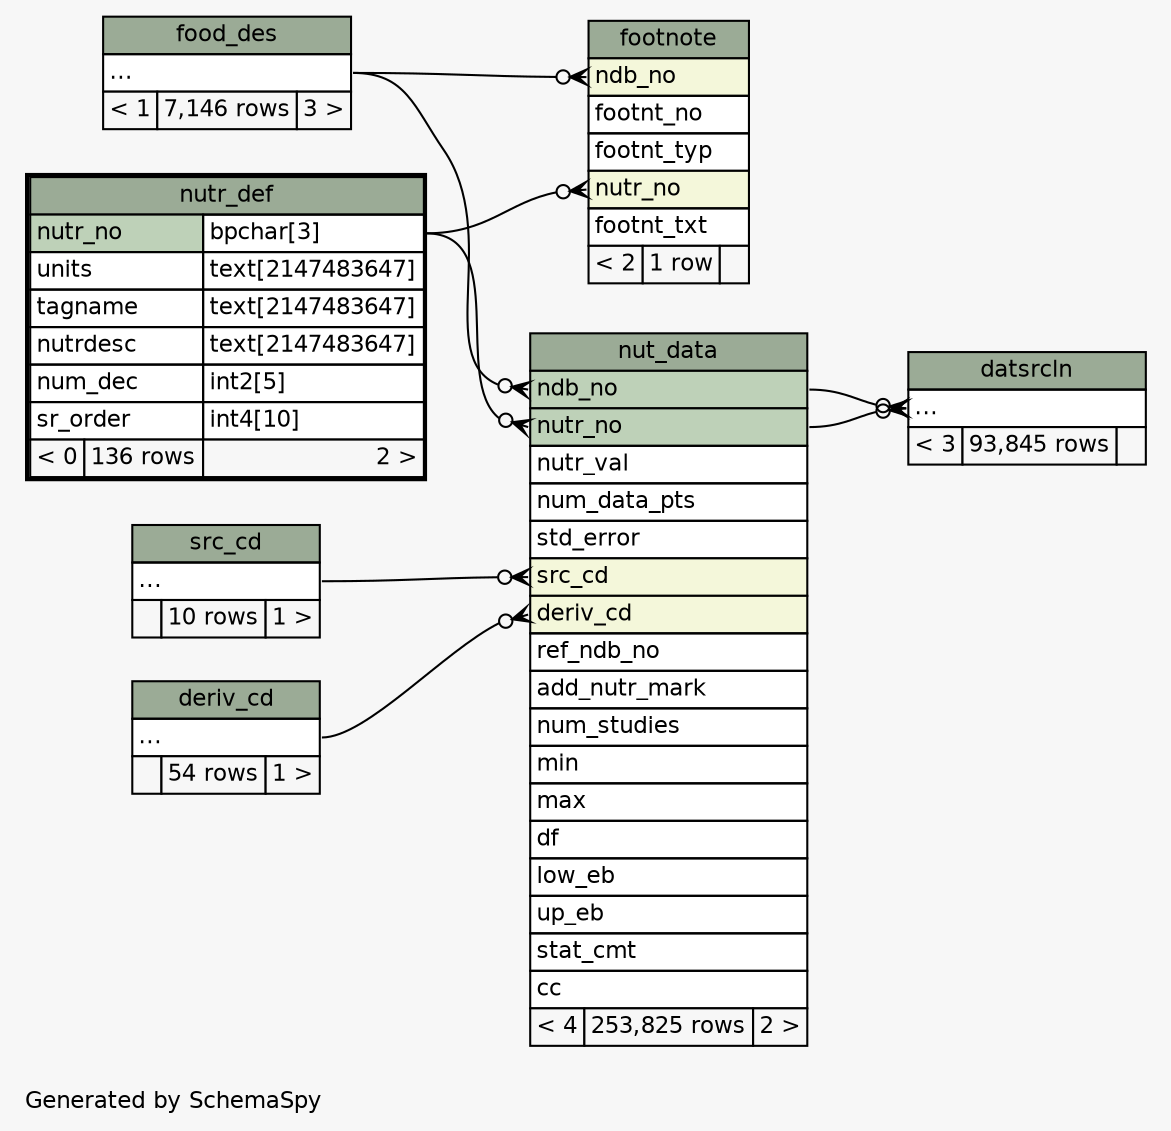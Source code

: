// dot 2.40.1 on Linux 5.4.0-80-generic
// SchemaSpy rev 590
digraph "twoDegreesRelationshipsDiagram" {
  graph [
    rankdir="RL"
    bgcolor="#f7f7f7"
    label="\nGenerated by SchemaSpy"
    labeljust="l"
    nodesep="0.18"
    ranksep="0.46"
    fontname="Helvetica"
    fontsize="11"
  ];
  node [
    fontname="Helvetica"
    fontsize="11"
    shape="plaintext"
  ];
  edge [
    arrowsize="0.8"
  ];
  "datsrcln":"elipses":w -> "nut_data":"ndb_no":e [arrowhead=none dir=back arrowtail=crowodot];
  "datsrcln":"elipses":w -> "nut_data":"nutr_no":e [arrowhead=none dir=back arrowtail=crowodot];
  "footnote":"ndb_no":w -> "food_des":"elipses":e [arrowhead=none dir=back arrowtail=crowodot];
  "footnote":"nutr_no":w -> "nutr_def":"nutr_no.type":e [arrowhead=none dir=back arrowtail=crowodot];
  "nut_data":"deriv_cd":w -> "deriv_cd":"elipses":e [arrowhead=none dir=back arrowtail=crowodot];
  "nut_data":"ndb_no":w -> "food_des":"elipses":e [arrowhead=none dir=back arrowtail=crowodot];
  "nut_data":"nutr_no":w -> "nutr_def":"nutr_no.type":e [arrowhead=none dir=back arrowtail=crowodot];
  "nut_data":"src_cd":w -> "src_cd":"elipses":e [arrowhead=none dir=back arrowtail=crowodot];
  "datsrcln" [
    label=<
    <TABLE BORDER="0" CELLBORDER="1" CELLSPACING="0" BGCOLOR="#ffffff">
      <TR><TD COLSPAN="3" BGCOLOR="#9bab96" ALIGN="CENTER">datsrcln</TD></TR>
      <TR><TD PORT="elipses" COLSPAN="3" ALIGN="LEFT">...</TD></TR>
      <TR><TD ALIGN="LEFT" BGCOLOR="#f7f7f7">&lt; 3</TD><TD ALIGN="RIGHT" BGCOLOR="#f7f7f7">93,845 rows</TD><TD ALIGN="RIGHT" BGCOLOR="#f7f7f7">  </TD></TR>
    </TABLE>>
    URL="datsrcln.html"
    tooltip="datsrcln"
  ];
  "deriv_cd" [
    label=<
    <TABLE BORDER="0" CELLBORDER="1" CELLSPACING="0" BGCOLOR="#ffffff">
      <TR><TD COLSPAN="3" BGCOLOR="#9bab96" ALIGN="CENTER">deriv_cd</TD></TR>
      <TR><TD PORT="elipses" COLSPAN="3" ALIGN="LEFT">...</TD></TR>
      <TR><TD ALIGN="LEFT" BGCOLOR="#f7f7f7">  </TD><TD ALIGN="RIGHT" BGCOLOR="#f7f7f7">54 rows</TD><TD ALIGN="RIGHT" BGCOLOR="#f7f7f7">1 &gt;</TD></TR>
    </TABLE>>
    URL="deriv_cd.html"
    tooltip="deriv_cd"
  ];
  "food_des" [
    label=<
    <TABLE BORDER="0" CELLBORDER="1" CELLSPACING="0" BGCOLOR="#ffffff">
      <TR><TD COLSPAN="3" BGCOLOR="#9bab96" ALIGN="CENTER">food_des</TD></TR>
      <TR><TD PORT="elipses" COLSPAN="3" ALIGN="LEFT">...</TD></TR>
      <TR><TD ALIGN="LEFT" BGCOLOR="#f7f7f7">&lt; 1</TD><TD ALIGN="RIGHT" BGCOLOR="#f7f7f7">7,146 rows</TD><TD ALIGN="RIGHT" BGCOLOR="#f7f7f7">3 &gt;</TD></TR>
    </TABLE>>
    URL="food_des.html"
    tooltip="food_des"
  ];
  "footnote" [
    label=<
    <TABLE BORDER="0" CELLBORDER="1" CELLSPACING="0" BGCOLOR="#ffffff">
      <TR><TD COLSPAN="3" BGCOLOR="#9bab96" ALIGN="CENTER">footnote</TD></TR>
      <TR><TD PORT="ndb_no" COLSPAN="3" BGCOLOR="#f4f7da" ALIGN="LEFT">ndb_no</TD></TR>
      <TR><TD PORT="footnt_no" COLSPAN="3" ALIGN="LEFT">footnt_no</TD></TR>
      <TR><TD PORT="footnt_typ" COLSPAN="3" ALIGN="LEFT">footnt_typ</TD></TR>
      <TR><TD PORT="nutr_no" COLSPAN="3" BGCOLOR="#f4f7da" ALIGN="LEFT">nutr_no</TD></TR>
      <TR><TD PORT="footnt_txt" COLSPAN="3" ALIGN="LEFT">footnt_txt</TD></TR>
      <TR><TD ALIGN="LEFT" BGCOLOR="#f7f7f7">&lt; 2</TD><TD ALIGN="RIGHT" BGCOLOR="#f7f7f7">1 row</TD><TD ALIGN="RIGHT" BGCOLOR="#f7f7f7">  </TD></TR>
    </TABLE>>
    URL="footnote.html"
    tooltip="footnote"
  ];
  "nut_data" [
    label=<
    <TABLE BORDER="0" CELLBORDER="1" CELLSPACING="0" BGCOLOR="#ffffff">
      <TR><TD COLSPAN="3" BGCOLOR="#9bab96" ALIGN="CENTER">nut_data</TD></TR>
      <TR><TD PORT="ndb_no" COLSPAN="3" BGCOLOR="#bed1b8" ALIGN="LEFT">ndb_no</TD></TR>
      <TR><TD PORT="nutr_no" COLSPAN="3" BGCOLOR="#bed1b8" ALIGN="LEFT">nutr_no</TD></TR>
      <TR><TD PORT="nutr_val" COLSPAN="3" ALIGN="LEFT">nutr_val</TD></TR>
      <TR><TD PORT="num_data_pts" COLSPAN="3" ALIGN="LEFT">num_data_pts</TD></TR>
      <TR><TD PORT="std_error" COLSPAN="3" ALIGN="LEFT">std_error</TD></TR>
      <TR><TD PORT="src_cd" COLSPAN="3" BGCOLOR="#f4f7da" ALIGN="LEFT">src_cd</TD></TR>
      <TR><TD PORT="deriv_cd" COLSPAN="3" BGCOLOR="#f4f7da" ALIGN="LEFT">deriv_cd</TD></TR>
      <TR><TD PORT="ref_ndb_no" COLSPAN="3" ALIGN="LEFT">ref_ndb_no</TD></TR>
      <TR><TD PORT="add_nutr_mark" COLSPAN="3" ALIGN="LEFT">add_nutr_mark</TD></TR>
      <TR><TD PORT="num_studies" COLSPAN="3" ALIGN="LEFT">num_studies</TD></TR>
      <TR><TD PORT="min" COLSPAN="3" ALIGN="LEFT">min</TD></TR>
      <TR><TD PORT="max" COLSPAN="3" ALIGN="LEFT">max</TD></TR>
      <TR><TD PORT="df" COLSPAN="3" ALIGN="LEFT">df</TD></TR>
      <TR><TD PORT="low_eb" COLSPAN="3" ALIGN="LEFT">low_eb</TD></TR>
      <TR><TD PORT="up_eb" COLSPAN="3" ALIGN="LEFT">up_eb</TD></TR>
      <TR><TD PORT="stat_cmt" COLSPAN="3" ALIGN="LEFT">stat_cmt</TD></TR>
      <TR><TD PORT="cc" COLSPAN="3" ALIGN="LEFT">cc</TD></TR>
      <TR><TD ALIGN="LEFT" BGCOLOR="#f7f7f7">&lt; 4</TD><TD ALIGN="RIGHT" BGCOLOR="#f7f7f7">253,825 rows</TD><TD ALIGN="RIGHT" BGCOLOR="#f7f7f7">2 &gt;</TD></TR>
    </TABLE>>
    URL="nut_data.html"
    tooltip="nut_data"
  ];
  "nutr_def" [
    label=<
    <TABLE BORDER="2" CELLBORDER="1" CELLSPACING="0" BGCOLOR="#ffffff">
      <TR><TD COLSPAN="3" BGCOLOR="#9bab96" ALIGN="CENTER">nutr_def</TD></TR>
      <TR><TD PORT="nutr_no" COLSPAN="2" BGCOLOR="#bed1b8" ALIGN="LEFT">nutr_no</TD><TD PORT="nutr_no.type" ALIGN="LEFT">bpchar[3]</TD></TR>
      <TR><TD PORT="units" COLSPAN="2" ALIGN="LEFT">units</TD><TD PORT="units.type" ALIGN="LEFT">text[2147483647]</TD></TR>
      <TR><TD PORT="tagname" COLSPAN="2" ALIGN="LEFT">tagname</TD><TD PORT="tagname.type" ALIGN="LEFT">text[2147483647]</TD></TR>
      <TR><TD PORT="nutrdesc" COLSPAN="2" ALIGN="LEFT">nutrdesc</TD><TD PORT="nutrdesc.type" ALIGN="LEFT">text[2147483647]</TD></TR>
      <TR><TD PORT="num_dec" COLSPAN="2" ALIGN="LEFT">num_dec</TD><TD PORT="num_dec.type" ALIGN="LEFT">int2[5]</TD></TR>
      <TR><TD PORT="sr_order" COLSPAN="2" ALIGN="LEFT">sr_order</TD><TD PORT="sr_order.type" ALIGN="LEFT">int4[10]</TD></TR>
      <TR><TD ALIGN="LEFT" BGCOLOR="#f7f7f7">&lt; 0</TD><TD ALIGN="RIGHT" BGCOLOR="#f7f7f7">136 rows</TD><TD ALIGN="RIGHT" BGCOLOR="#f7f7f7">2 &gt;</TD></TR>
    </TABLE>>
    URL="nutr_def.html"
    tooltip="nutr_def"
  ];
  "src_cd" [
    label=<
    <TABLE BORDER="0" CELLBORDER="1" CELLSPACING="0" BGCOLOR="#ffffff">
      <TR><TD COLSPAN="3" BGCOLOR="#9bab96" ALIGN="CENTER">src_cd</TD></TR>
      <TR><TD PORT="elipses" COLSPAN="3" ALIGN="LEFT">...</TD></TR>
      <TR><TD ALIGN="LEFT" BGCOLOR="#f7f7f7">  </TD><TD ALIGN="RIGHT" BGCOLOR="#f7f7f7">10 rows</TD><TD ALIGN="RIGHT" BGCOLOR="#f7f7f7">1 &gt;</TD></TR>
    </TABLE>>
    URL="src_cd.html"
    tooltip="src_cd"
  ];
}
